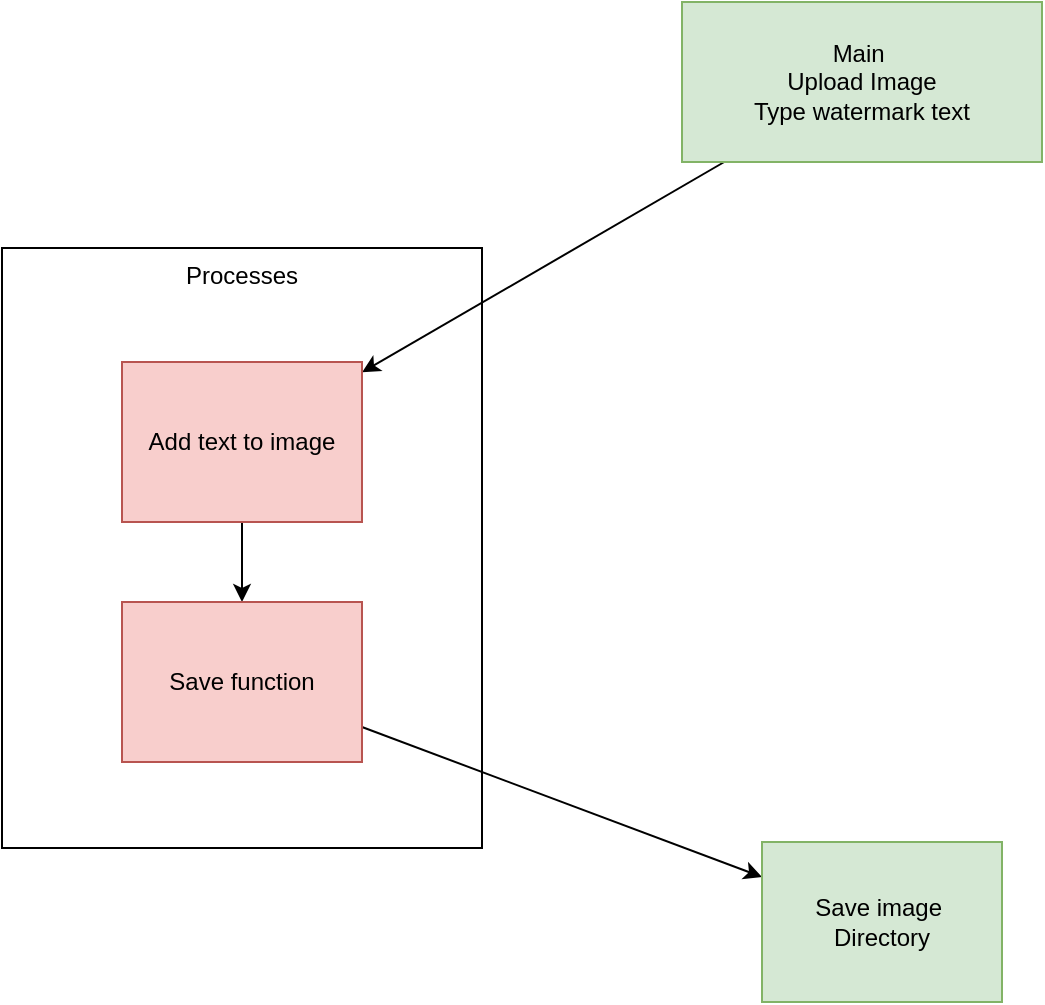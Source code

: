 <mxfile version="20.2.3" type="device"><diagram id="d_SvtpvJCJM83P74VqQl" name="Page-1"><mxGraphModel dx="1038" dy="688" grid="1" gridSize="10" guides="1" tooltips="1" connect="1" arrows="1" fold="1" page="1" pageScale="1" pageWidth="850" pageHeight="1100" math="0" shadow="0"><root><mxCell id="0"/><mxCell id="1" parent="0"/><mxCell id="XjVlPFgegJaxJDq3IE0H-18" value="Processes" style="rounded=0;whiteSpace=wrap;html=1;verticalAlign=top;" vertex="1" parent="1"><mxGeometry x="100" y="143" width="240" height="300" as="geometry"/></mxCell><mxCell id="XjVlPFgegJaxJDq3IE0H-9" style="edgeStyle=orthogonalEdgeStyle;rounded=0;orthogonalLoop=1;jettySize=auto;html=1;entryDx=0;entryDy=0;noEdgeStyle=1;" edge="1" parent="1" source="XjVlPFgegJaxJDq3IE0H-1" target="XjVlPFgegJaxJDq3IE0H-2"><mxGeometry relative="1" as="geometry"><Array as="points"/></mxGeometry></mxCell><mxCell id="XjVlPFgegJaxJDq3IE0H-1" value="Main&amp;nbsp;&lt;br&gt;Upload Image&lt;br&gt;Type watermark text" style="rounded=0;whiteSpace=wrap;html=1;fillColor=#d5e8d4;strokeColor=#82b366;" vertex="1" parent="1"><mxGeometry x="440" y="20" width="180" height="80" as="geometry"/></mxCell><mxCell id="XjVlPFgegJaxJDq3IE0H-12" style="edgeStyle=orthogonalEdgeStyle;rounded=0;orthogonalLoop=1;jettySize=auto;html=1;entryDx=0;entryDy=0;noEdgeStyle=1;" edge="1" parent="1" source="XjVlPFgegJaxJDq3IE0H-2" target="XjVlPFgegJaxJDq3IE0H-3"><mxGeometry relative="1" as="geometry"><Array as="points"/></mxGeometry></mxCell><mxCell id="XjVlPFgegJaxJDq3IE0H-2" value="Add text to image" style="rounded=0;whiteSpace=wrap;html=1;fillColor=#f8cecc;strokeColor=#b85450;" vertex="1" parent="1"><mxGeometry x="160" y="200" width="120" height="80" as="geometry"/></mxCell><mxCell id="XjVlPFgegJaxJDq3IE0H-17" style="edgeStyle=orthogonalEdgeStyle;rounded=0;orthogonalLoop=1;jettySize=auto;html=1;entryDx=0;entryDy=0;noEdgeStyle=1;" edge="1" parent="1" source="XjVlPFgegJaxJDq3IE0H-3" target="XjVlPFgegJaxJDq3IE0H-6"><mxGeometry relative="1" as="geometry"><Array as="points"/></mxGeometry></mxCell><mxCell id="XjVlPFgegJaxJDq3IE0H-3" value="Save function" style="rounded=0;whiteSpace=wrap;html=1;fillColor=#f8cecc;strokeColor=#b85450;" vertex="1" parent="1"><mxGeometry x="160" y="320" width="120" height="80" as="geometry"/></mxCell><mxCell id="XjVlPFgegJaxJDq3IE0H-6" value="Save image&amp;nbsp;&lt;br&gt;Directory" style="rounded=0;whiteSpace=wrap;html=1;fillColor=#d5e8d4;strokeColor=#82b366;" vertex="1" parent="1"><mxGeometry x="480" y="440" width="120" height="80" as="geometry"/></mxCell></root></mxGraphModel></diagram></mxfile>